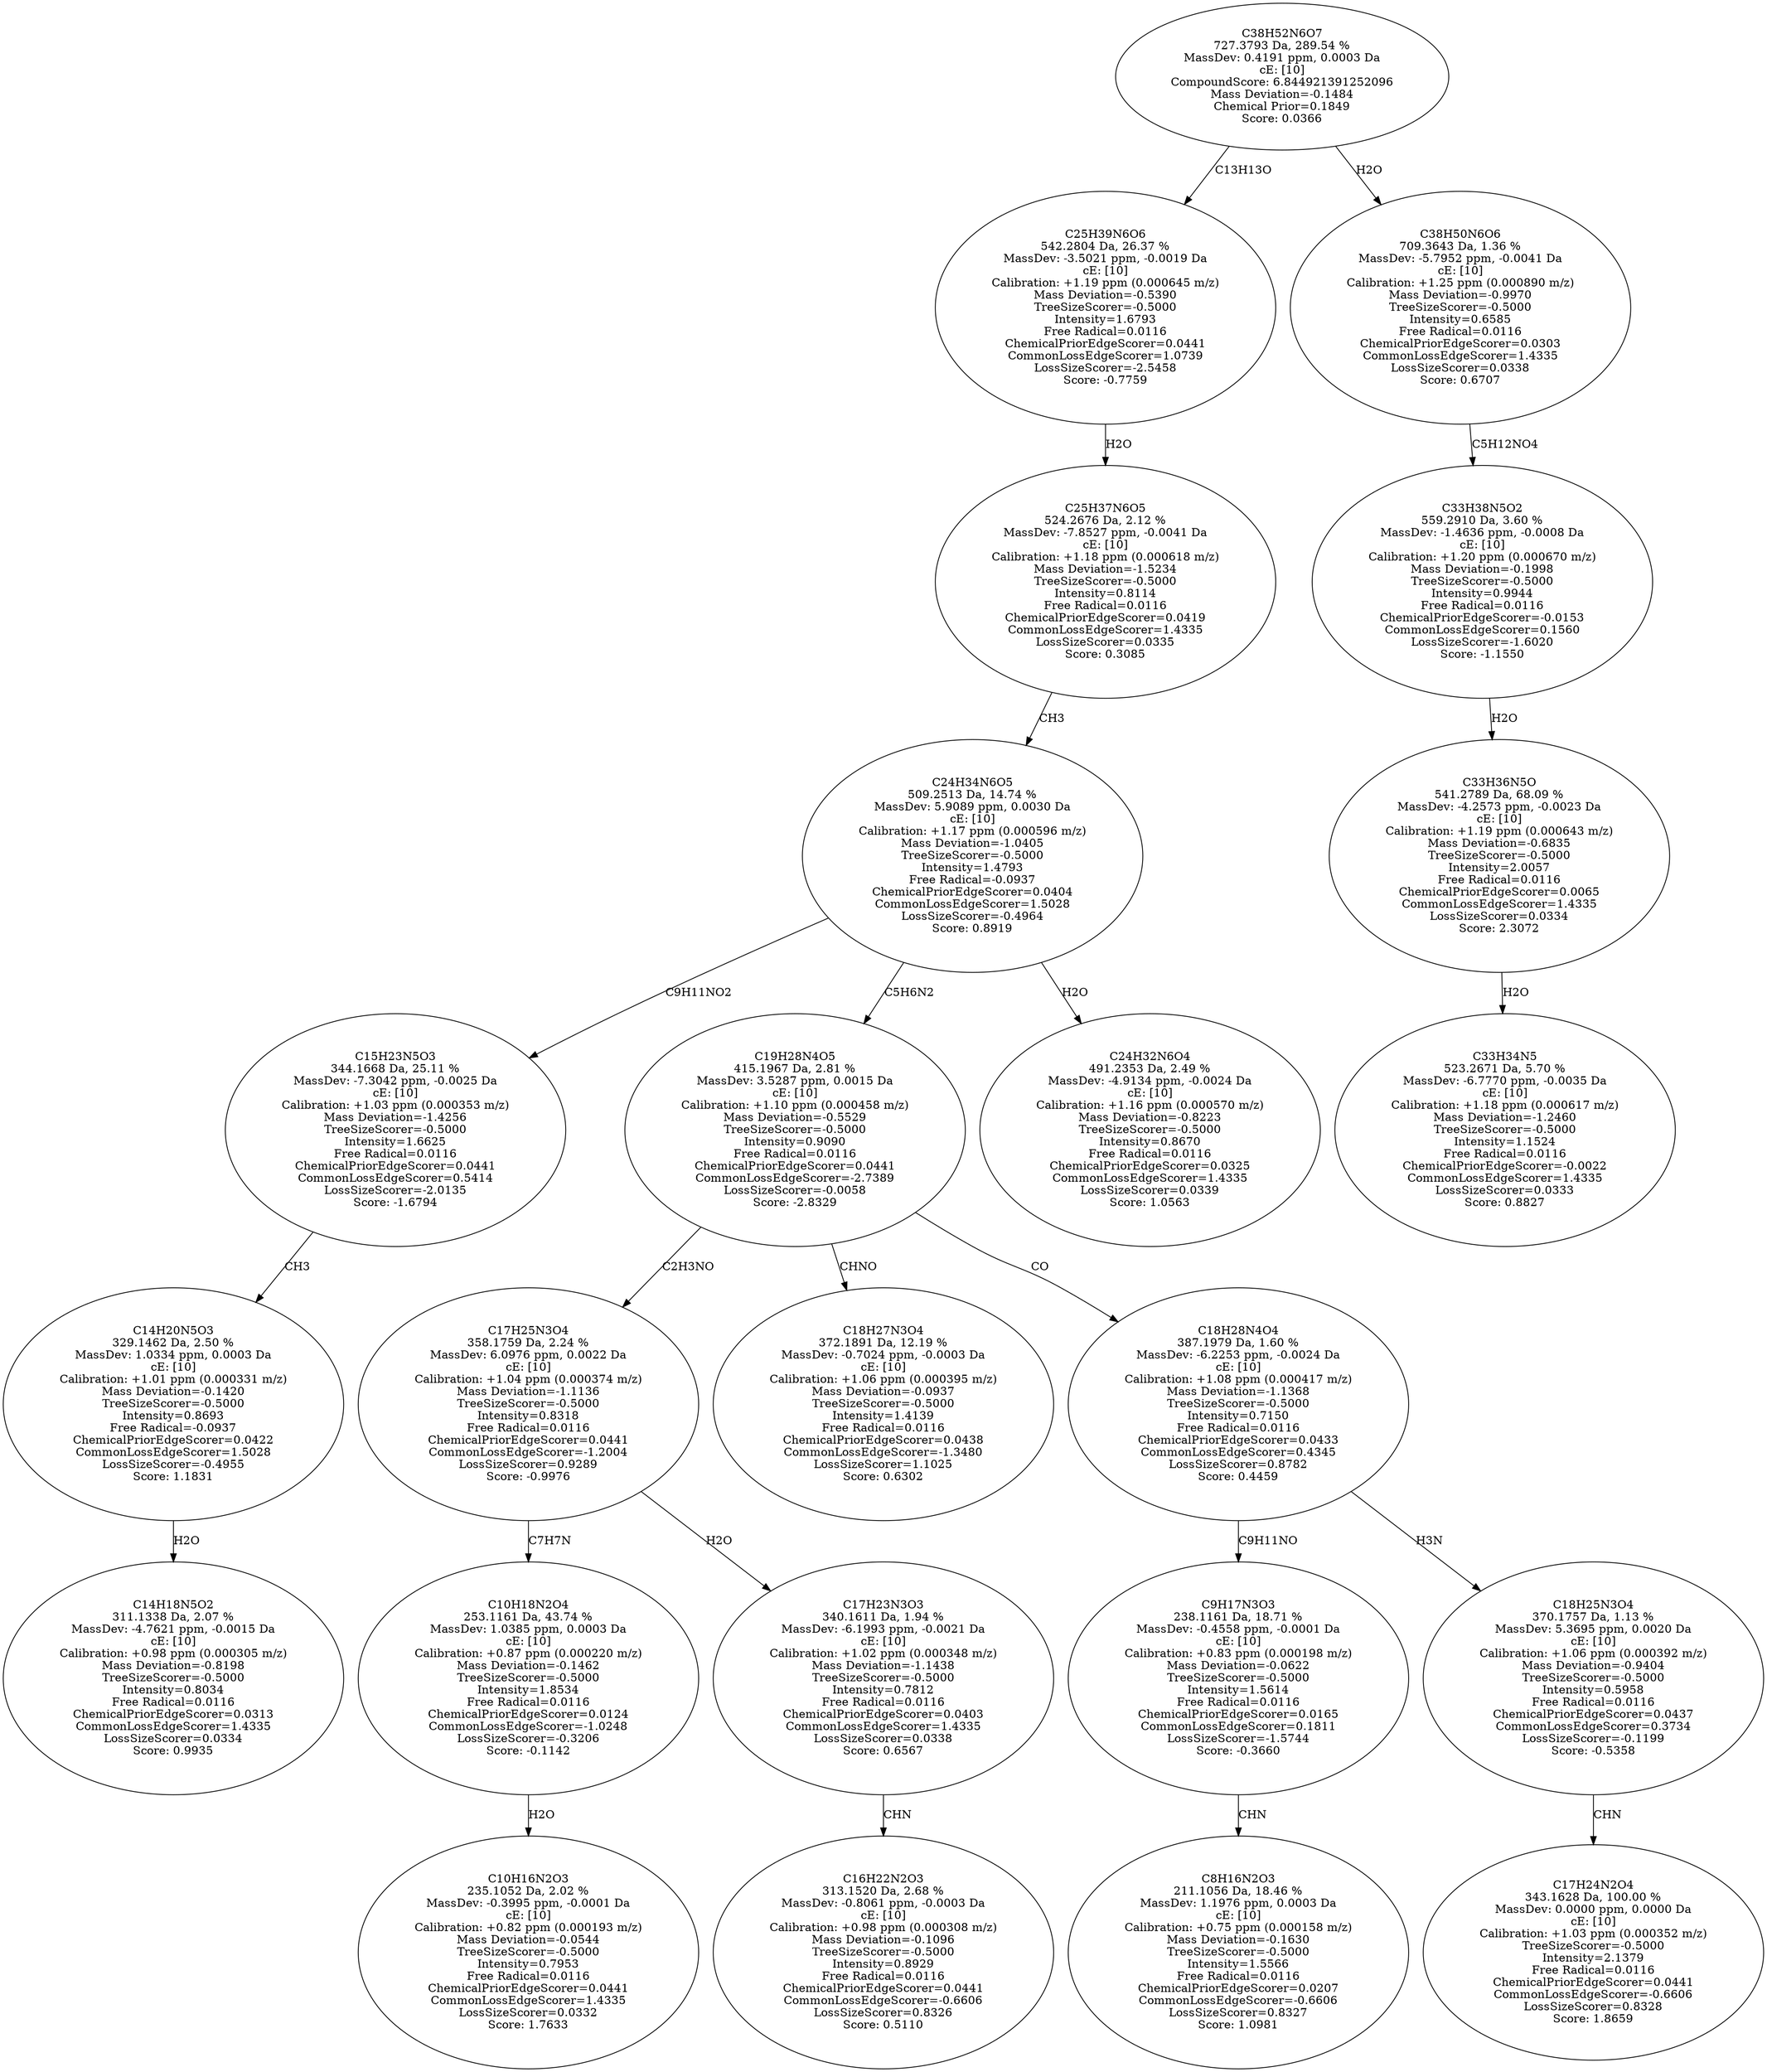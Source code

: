 strict digraph {
v1 [label="C14H18N5O2\n311.1338 Da, 2.07 %\nMassDev: -4.7621 ppm, -0.0015 Da\ncE: [10]\nCalibration: +0.98 ppm (0.000305 m/z)\nMass Deviation=-0.8198\nTreeSizeScorer=-0.5000\nIntensity=0.8034\nFree Radical=0.0116\nChemicalPriorEdgeScorer=0.0313\nCommonLossEdgeScorer=1.4335\nLossSizeScorer=0.0334\nScore: 0.9935"];
v2 [label="C14H20N5O3\n329.1462 Da, 2.50 %\nMassDev: 1.0334 ppm, 0.0003 Da\ncE: [10]\nCalibration: +1.01 ppm (0.000331 m/z)\nMass Deviation=-0.1420\nTreeSizeScorer=-0.5000\nIntensity=0.8693\nFree Radical=-0.0937\nChemicalPriorEdgeScorer=0.0422\nCommonLossEdgeScorer=1.5028\nLossSizeScorer=-0.4955\nScore: 1.1831"];
v3 [label="C15H23N5O3\n344.1668 Da, 25.11 %\nMassDev: -7.3042 ppm, -0.0025 Da\ncE: [10]\nCalibration: +1.03 ppm (0.000353 m/z)\nMass Deviation=-1.4256\nTreeSizeScorer=-0.5000\nIntensity=1.6625\nFree Radical=0.0116\nChemicalPriorEdgeScorer=0.0441\nCommonLossEdgeScorer=0.5414\nLossSizeScorer=-2.0135\nScore: -1.6794"];
v4 [label="C10H16N2O3\n235.1052 Da, 2.02 %\nMassDev: -0.3995 ppm, -0.0001 Da\ncE: [10]\nCalibration: +0.82 ppm (0.000193 m/z)\nMass Deviation=-0.0544\nTreeSizeScorer=-0.5000\nIntensity=0.7953\nFree Radical=0.0116\nChemicalPriorEdgeScorer=0.0441\nCommonLossEdgeScorer=1.4335\nLossSizeScorer=0.0332\nScore: 1.7633"];
v5 [label="C10H18N2O4\n253.1161 Da, 43.74 %\nMassDev: 1.0385 ppm, 0.0003 Da\ncE: [10]\nCalibration: +0.87 ppm (0.000220 m/z)\nMass Deviation=-0.1462\nTreeSizeScorer=-0.5000\nIntensity=1.8534\nFree Radical=0.0116\nChemicalPriorEdgeScorer=0.0124\nCommonLossEdgeScorer=-1.0248\nLossSizeScorer=-0.3206\nScore: -0.1142"];
v6 [label="C16H22N2O3\n313.1520 Da, 2.68 %\nMassDev: -0.8061 ppm, -0.0003 Da\ncE: [10]\nCalibration: +0.98 ppm (0.000308 m/z)\nMass Deviation=-0.1096\nTreeSizeScorer=-0.5000\nIntensity=0.8929\nFree Radical=0.0116\nChemicalPriorEdgeScorer=0.0441\nCommonLossEdgeScorer=-0.6606\nLossSizeScorer=0.8326\nScore: 0.5110"];
v7 [label="C17H23N3O3\n340.1611 Da, 1.94 %\nMassDev: -6.1993 ppm, -0.0021 Da\ncE: [10]\nCalibration: +1.02 ppm (0.000348 m/z)\nMass Deviation=-1.1438\nTreeSizeScorer=-0.5000\nIntensity=0.7812\nFree Radical=0.0116\nChemicalPriorEdgeScorer=0.0403\nCommonLossEdgeScorer=1.4335\nLossSizeScorer=0.0338\nScore: 0.6567"];
v8 [label="C17H25N3O4\n358.1759 Da, 2.24 %\nMassDev: 6.0976 ppm, 0.0022 Da\ncE: [10]\nCalibration: +1.04 ppm (0.000374 m/z)\nMass Deviation=-1.1136\nTreeSizeScorer=-0.5000\nIntensity=0.8318\nFree Radical=0.0116\nChemicalPriorEdgeScorer=0.0441\nCommonLossEdgeScorer=-1.2004\nLossSizeScorer=0.9289\nScore: -0.9976"];
v9 [label="C18H27N3O4\n372.1891 Da, 12.19 %\nMassDev: -0.7024 ppm, -0.0003 Da\ncE: [10]\nCalibration: +1.06 ppm (0.000395 m/z)\nMass Deviation=-0.0937\nTreeSizeScorer=-0.5000\nIntensity=1.4139\nFree Radical=0.0116\nChemicalPriorEdgeScorer=0.0438\nCommonLossEdgeScorer=-1.3480\nLossSizeScorer=1.1025\nScore: 0.6302"];
v10 [label="C8H16N2O3\n211.1056 Da, 18.46 %\nMassDev: 1.1976 ppm, 0.0003 Da\ncE: [10]\nCalibration: +0.75 ppm (0.000158 m/z)\nMass Deviation=-0.1630\nTreeSizeScorer=-0.5000\nIntensity=1.5566\nFree Radical=0.0116\nChemicalPriorEdgeScorer=0.0207\nCommonLossEdgeScorer=-0.6606\nLossSizeScorer=0.8327\nScore: 1.0981"];
v11 [label="C9H17N3O3\n238.1161 Da, 18.71 %\nMassDev: -0.4558 ppm, -0.0001 Da\ncE: [10]\nCalibration: +0.83 ppm (0.000198 m/z)\nMass Deviation=-0.0622\nTreeSizeScorer=-0.5000\nIntensity=1.5614\nFree Radical=0.0116\nChemicalPriorEdgeScorer=0.0165\nCommonLossEdgeScorer=0.1811\nLossSizeScorer=-1.5744\nScore: -0.3660"];
v12 [label="C17H24N2O4\n343.1628 Da, 100.00 %\nMassDev: 0.0000 ppm, 0.0000 Da\ncE: [10]\nCalibration: +1.03 ppm (0.000352 m/z)\nTreeSizeScorer=-0.5000\nIntensity=2.1379\nFree Radical=0.0116\nChemicalPriorEdgeScorer=0.0441\nCommonLossEdgeScorer=-0.6606\nLossSizeScorer=0.8328\nScore: 1.8659"];
v13 [label="C18H25N3O4\n370.1757 Da, 1.13 %\nMassDev: 5.3695 ppm, 0.0020 Da\ncE: [10]\nCalibration: +1.06 ppm (0.000392 m/z)\nMass Deviation=-0.9404\nTreeSizeScorer=-0.5000\nIntensity=0.5958\nFree Radical=0.0116\nChemicalPriorEdgeScorer=0.0437\nCommonLossEdgeScorer=0.3734\nLossSizeScorer=-0.1199\nScore: -0.5358"];
v14 [label="C18H28N4O4\n387.1979 Da, 1.60 %\nMassDev: -6.2253 ppm, -0.0024 Da\ncE: [10]\nCalibration: +1.08 ppm (0.000417 m/z)\nMass Deviation=-1.1368\nTreeSizeScorer=-0.5000\nIntensity=0.7150\nFree Radical=0.0116\nChemicalPriorEdgeScorer=0.0433\nCommonLossEdgeScorer=0.4345\nLossSizeScorer=0.8782\nScore: 0.4459"];
v15 [label="C19H28N4O5\n415.1967 Da, 2.81 %\nMassDev: 3.5287 ppm, 0.0015 Da\ncE: [10]\nCalibration: +1.10 ppm (0.000458 m/z)\nMass Deviation=-0.5529\nTreeSizeScorer=-0.5000\nIntensity=0.9090\nFree Radical=0.0116\nChemicalPriorEdgeScorer=0.0441\nCommonLossEdgeScorer=-2.7389\nLossSizeScorer=-0.0058\nScore: -2.8329"];
v16 [label="C24H32N6O4\n491.2353 Da, 2.49 %\nMassDev: -4.9134 ppm, -0.0024 Da\ncE: [10]\nCalibration: +1.16 ppm (0.000570 m/z)\nMass Deviation=-0.8223\nTreeSizeScorer=-0.5000\nIntensity=0.8670\nFree Radical=0.0116\nChemicalPriorEdgeScorer=0.0325\nCommonLossEdgeScorer=1.4335\nLossSizeScorer=0.0339\nScore: 1.0563"];
v17 [label="C24H34N6O5\n509.2513 Da, 14.74 %\nMassDev: 5.9089 ppm, 0.0030 Da\ncE: [10]\nCalibration: +1.17 ppm (0.000596 m/z)\nMass Deviation=-1.0405\nTreeSizeScorer=-0.5000\nIntensity=1.4793\nFree Radical=-0.0937\nChemicalPriorEdgeScorer=0.0404\nCommonLossEdgeScorer=1.5028\nLossSizeScorer=-0.4964\nScore: 0.8919"];
v18 [label="C25H37N6O5\n524.2676 Da, 2.12 %\nMassDev: -7.8527 ppm, -0.0041 Da\ncE: [10]\nCalibration: +1.18 ppm (0.000618 m/z)\nMass Deviation=-1.5234\nTreeSizeScorer=-0.5000\nIntensity=0.8114\nFree Radical=0.0116\nChemicalPriorEdgeScorer=0.0419\nCommonLossEdgeScorer=1.4335\nLossSizeScorer=0.0335\nScore: 0.3085"];
v19 [label="C25H39N6O6\n542.2804 Da, 26.37 %\nMassDev: -3.5021 ppm, -0.0019 Da\ncE: [10]\nCalibration: +1.19 ppm (0.000645 m/z)\nMass Deviation=-0.5390\nTreeSizeScorer=-0.5000\nIntensity=1.6793\nFree Radical=0.0116\nChemicalPriorEdgeScorer=0.0441\nCommonLossEdgeScorer=1.0739\nLossSizeScorer=-2.5458\nScore: -0.7759"];
v20 [label="C33H34N5\n523.2671 Da, 5.70 %\nMassDev: -6.7770 ppm, -0.0035 Da\ncE: [10]\nCalibration: +1.18 ppm (0.000617 m/z)\nMass Deviation=-1.2460\nTreeSizeScorer=-0.5000\nIntensity=1.1524\nFree Radical=0.0116\nChemicalPriorEdgeScorer=-0.0022\nCommonLossEdgeScorer=1.4335\nLossSizeScorer=0.0333\nScore: 0.8827"];
v21 [label="C33H36N5O\n541.2789 Da, 68.09 %\nMassDev: -4.2573 ppm, -0.0023 Da\ncE: [10]\nCalibration: +1.19 ppm (0.000643 m/z)\nMass Deviation=-0.6835\nTreeSizeScorer=-0.5000\nIntensity=2.0057\nFree Radical=0.0116\nChemicalPriorEdgeScorer=0.0065\nCommonLossEdgeScorer=1.4335\nLossSizeScorer=0.0334\nScore: 2.3072"];
v22 [label="C33H38N5O2\n559.2910 Da, 3.60 %\nMassDev: -1.4636 ppm, -0.0008 Da\ncE: [10]\nCalibration: +1.20 ppm (0.000670 m/z)\nMass Deviation=-0.1998\nTreeSizeScorer=-0.5000\nIntensity=0.9944\nFree Radical=0.0116\nChemicalPriorEdgeScorer=-0.0153\nCommonLossEdgeScorer=0.1560\nLossSizeScorer=-1.6020\nScore: -1.1550"];
v23 [label="C38H50N6O6\n709.3643 Da, 1.36 %\nMassDev: -5.7952 ppm, -0.0041 Da\ncE: [10]\nCalibration: +1.25 ppm (0.000890 m/z)\nMass Deviation=-0.9970\nTreeSizeScorer=-0.5000\nIntensity=0.6585\nFree Radical=0.0116\nChemicalPriorEdgeScorer=0.0303\nCommonLossEdgeScorer=1.4335\nLossSizeScorer=0.0338\nScore: 0.6707"];
v24 [label="C38H52N6O7\n727.3793 Da, 289.54 %\nMassDev: 0.4191 ppm, 0.0003 Da\ncE: [10]\nCompoundScore: 6.844921391252096\nMass Deviation=-0.1484\nChemical Prior=0.1849\nScore: 0.0366"];
v2 -> v1 [label="H2O"];
v3 -> v2 [label="CH3"];
v17 -> v3 [label="C9H11NO2"];
v5 -> v4 [label="H2O"];
v8 -> v5 [label="C7H7N"];
v7 -> v6 [label="CHN"];
v8 -> v7 [label="H2O"];
v15 -> v8 [label="C2H3NO"];
v15 -> v9 [label="CHNO"];
v11 -> v10 [label="CHN"];
v14 -> v11 [label="C9H11NO"];
v13 -> v12 [label="CHN"];
v14 -> v13 [label="H3N"];
v15 -> v14 [label="CO"];
v17 -> v15 [label="C5H6N2"];
v17 -> v16 [label="H2O"];
v18 -> v17 [label="CH3"];
v19 -> v18 [label="H2O"];
v24 -> v19 [label="C13H13O"];
v21 -> v20 [label="H2O"];
v22 -> v21 [label="H2O"];
v23 -> v22 [label="C5H12NO4"];
v24 -> v23 [label="H2O"];
}